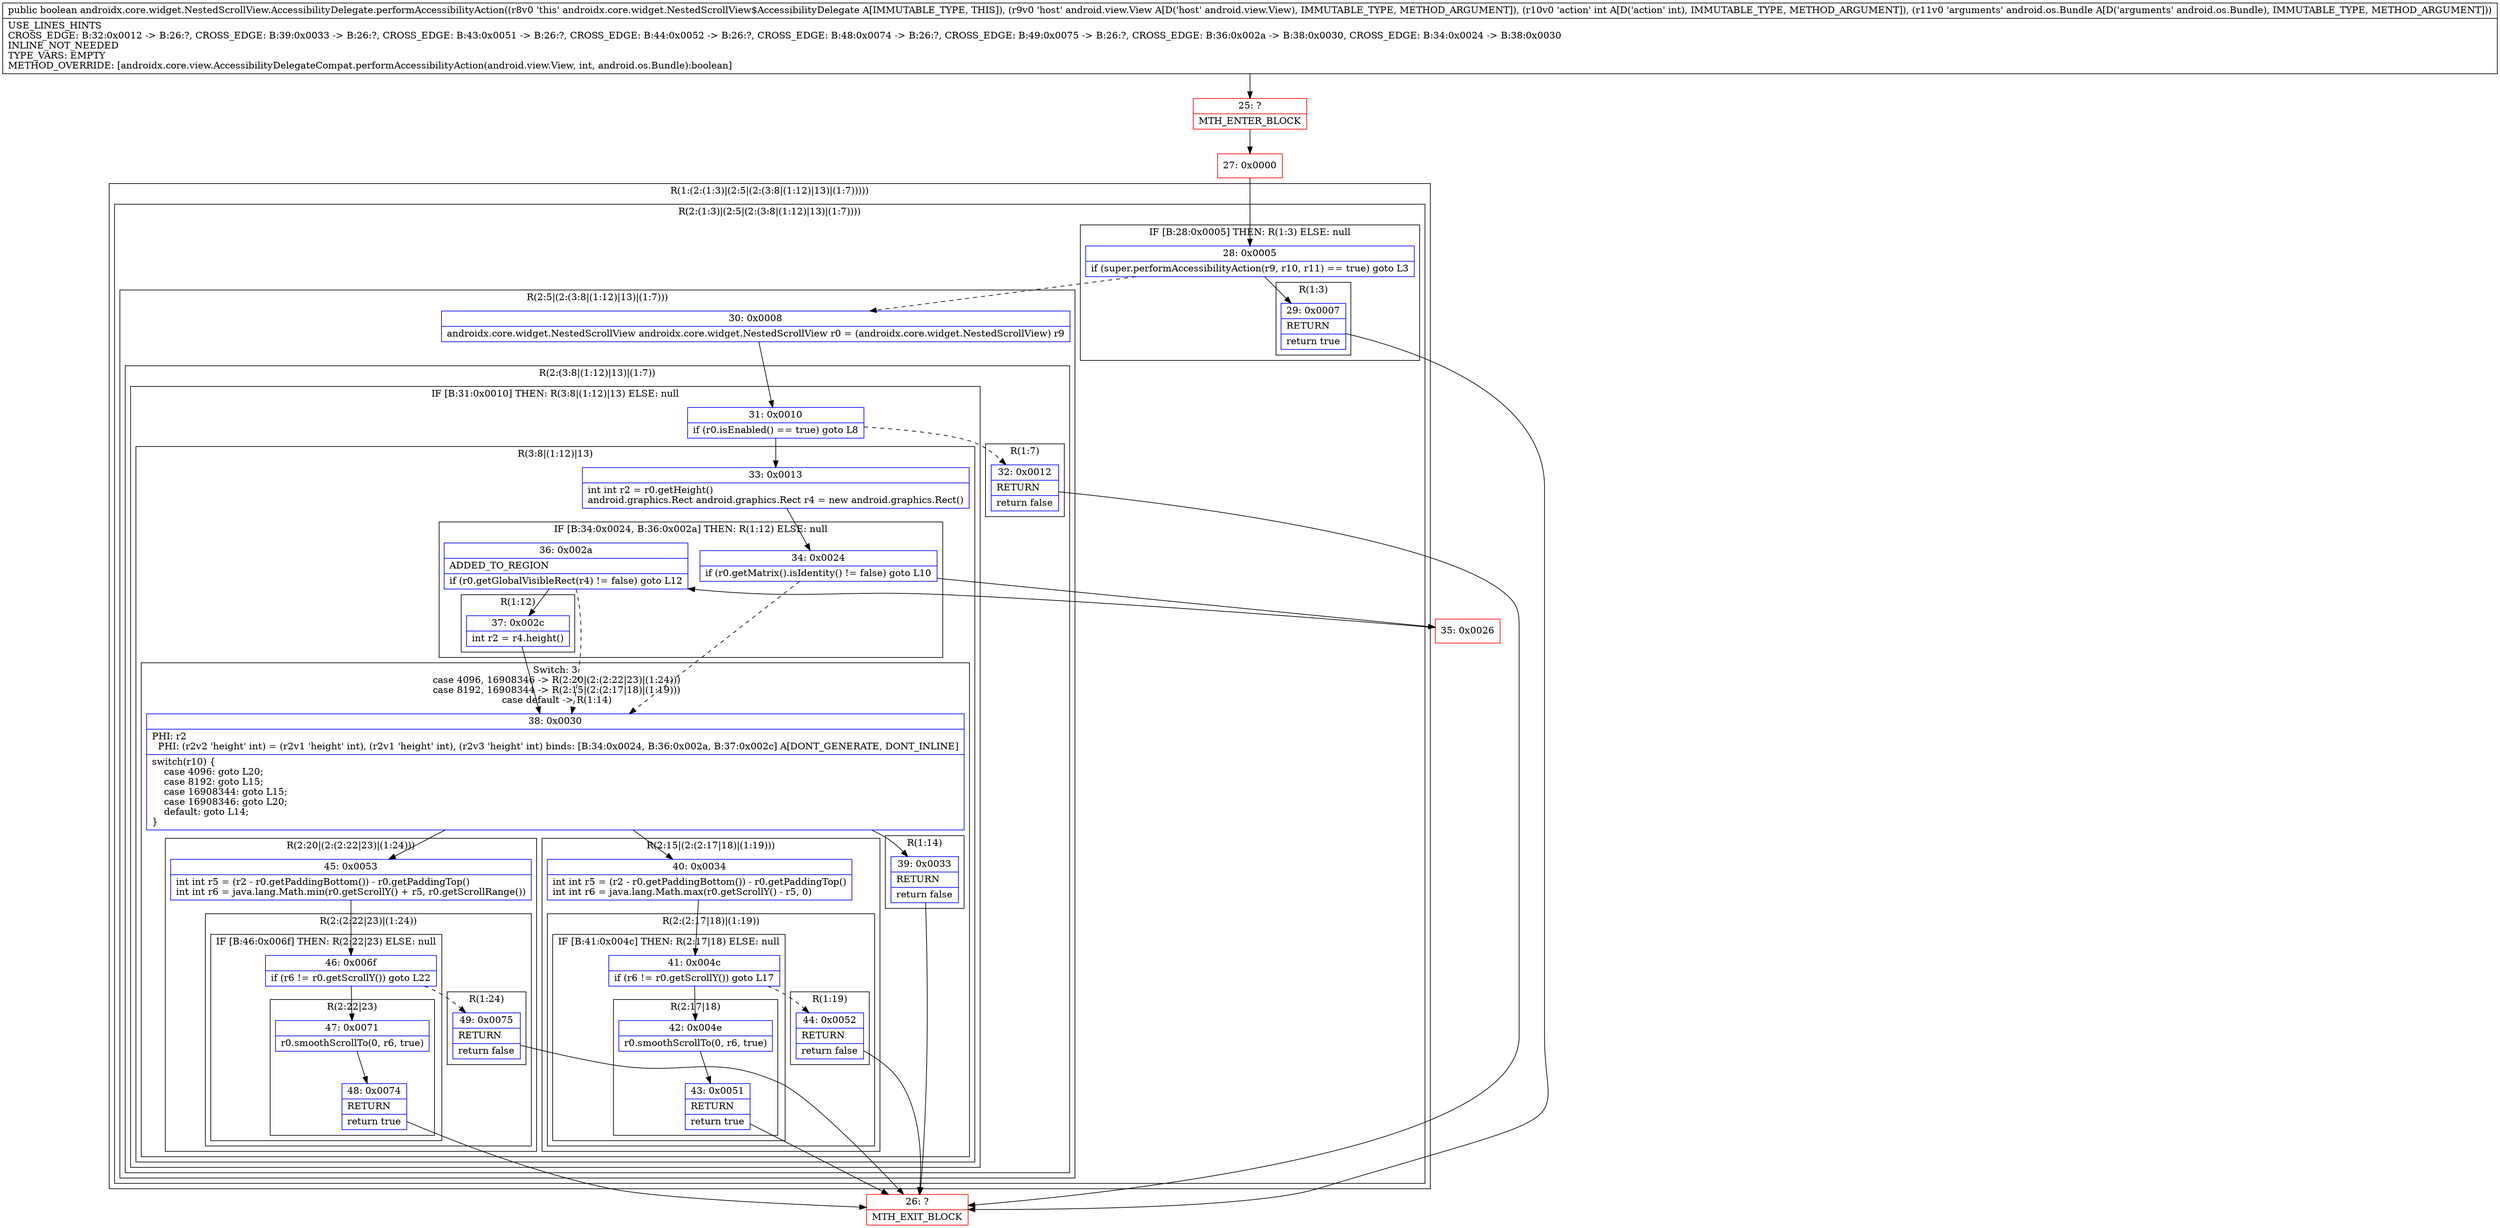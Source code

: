 digraph "CFG forandroidx.core.widget.NestedScrollView.AccessibilityDelegate.performAccessibilityAction(Landroid\/view\/View;ILandroid\/os\/Bundle;)Z" {
subgraph cluster_Region_671702627 {
label = "R(1:(2:(1:3)|(2:5|(2:(3:8|(1:12)|13)|(1:7)))))";
node [shape=record,color=blue];
subgraph cluster_Region_2057064866 {
label = "R(2:(1:3)|(2:5|(2:(3:8|(1:12)|13)|(1:7))))";
node [shape=record,color=blue];
subgraph cluster_IfRegion_389196655 {
label = "IF [B:28:0x0005] THEN: R(1:3) ELSE: null";
node [shape=record,color=blue];
Node_28 [shape=record,label="{28\:\ 0x0005|if (super.performAccessibilityAction(r9, r10, r11) == true) goto L3\l}"];
subgraph cluster_Region_1868052187 {
label = "R(1:3)";
node [shape=record,color=blue];
Node_29 [shape=record,label="{29\:\ 0x0007|RETURN\l|return true\l}"];
}
}
subgraph cluster_Region_2144324311 {
label = "R(2:5|(2:(3:8|(1:12)|13)|(1:7)))";
node [shape=record,color=blue];
Node_30 [shape=record,label="{30\:\ 0x0008|androidx.core.widget.NestedScrollView androidx.core.widget.NestedScrollView r0 = (androidx.core.widget.NestedScrollView) r9\l}"];
subgraph cluster_Region_222332693 {
label = "R(2:(3:8|(1:12)|13)|(1:7))";
node [shape=record,color=blue];
subgraph cluster_IfRegion_533249675 {
label = "IF [B:31:0x0010] THEN: R(3:8|(1:12)|13) ELSE: null";
node [shape=record,color=blue];
Node_31 [shape=record,label="{31\:\ 0x0010|if (r0.isEnabled() == true) goto L8\l}"];
subgraph cluster_Region_900526495 {
label = "R(3:8|(1:12)|13)";
node [shape=record,color=blue];
Node_33 [shape=record,label="{33\:\ 0x0013|int int r2 = r0.getHeight()\landroid.graphics.Rect android.graphics.Rect r4 = new android.graphics.Rect()\l}"];
subgraph cluster_IfRegion_1348636831 {
label = "IF [B:34:0x0024, B:36:0x002a] THEN: R(1:12) ELSE: null";
node [shape=record,color=blue];
Node_34 [shape=record,label="{34\:\ 0x0024|if (r0.getMatrix().isIdentity() != false) goto L10\l}"];
Node_36 [shape=record,label="{36\:\ 0x002a|ADDED_TO_REGION\l|if (r0.getGlobalVisibleRect(r4) != false) goto L12\l}"];
subgraph cluster_Region_1556813231 {
label = "R(1:12)";
node [shape=record,color=blue];
Node_37 [shape=record,label="{37\:\ 0x002c|int r2 = r4.height()\l}"];
}
}
subgraph cluster_SwitchRegion_357156446 {
label = "Switch: 3
 case 4096, 16908346 -> R(2:20|(2:(2:22|23)|(1:24)))
 case 8192, 16908344 -> R(2:15|(2:(2:17|18)|(1:19)))
 case default -> R(1:14)";
node [shape=record,color=blue];
Node_38 [shape=record,label="{38\:\ 0x0030|PHI: r2 \l  PHI: (r2v2 'height' int) = (r2v1 'height' int), (r2v1 'height' int), (r2v3 'height' int) binds: [B:34:0x0024, B:36:0x002a, B:37:0x002c] A[DONT_GENERATE, DONT_INLINE]\l|switch(r10) \{\l    case 4096: goto L20;\l    case 8192: goto L15;\l    case 16908344: goto L15;\l    case 16908346: goto L20;\l    default: goto L14;\l\}\l}"];
subgraph cluster_Region_1375363382 {
label = "R(2:20|(2:(2:22|23)|(1:24)))";
node [shape=record,color=blue];
Node_45 [shape=record,label="{45\:\ 0x0053|int int r5 = (r2 \- r0.getPaddingBottom()) \- r0.getPaddingTop()\lint int r6 = java.lang.Math.min(r0.getScrollY() + r5, r0.getScrollRange())\l}"];
subgraph cluster_Region_396521035 {
label = "R(2:(2:22|23)|(1:24))";
node [shape=record,color=blue];
subgraph cluster_IfRegion_186425700 {
label = "IF [B:46:0x006f] THEN: R(2:22|23) ELSE: null";
node [shape=record,color=blue];
Node_46 [shape=record,label="{46\:\ 0x006f|if (r6 != r0.getScrollY()) goto L22\l}"];
subgraph cluster_Region_1508805009 {
label = "R(2:22|23)";
node [shape=record,color=blue];
Node_47 [shape=record,label="{47\:\ 0x0071|r0.smoothScrollTo(0, r6, true)\l}"];
Node_48 [shape=record,label="{48\:\ 0x0074|RETURN\l|return true\l}"];
}
}
subgraph cluster_Region_971140234 {
label = "R(1:24)";
node [shape=record,color=blue];
Node_49 [shape=record,label="{49\:\ 0x0075|RETURN\l|return false\l}"];
}
}
}
subgraph cluster_Region_499915867 {
label = "R(2:15|(2:(2:17|18)|(1:19)))";
node [shape=record,color=blue];
Node_40 [shape=record,label="{40\:\ 0x0034|int int r5 = (r2 \- r0.getPaddingBottom()) \- r0.getPaddingTop()\lint int r6 = java.lang.Math.max(r0.getScrollY() \- r5, 0)\l}"];
subgraph cluster_Region_806562956 {
label = "R(2:(2:17|18)|(1:19))";
node [shape=record,color=blue];
subgraph cluster_IfRegion_524107013 {
label = "IF [B:41:0x004c] THEN: R(2:17|18) ELSE: null";
node [shape=record,color=blue];
Node_41 [shape=record,label="{41\:\ 0x004c|if (r6 != r0.getScrollY()) goto L17\l}"];
subgraph cluster_Region_1908713479 {
label = "R(2:17|18)";
node [shape=record,color=blue];
Node_42 [shape=record,label="{42\:\ 0x004e|r0.smoothScrollTo(0, r6, true)\l}"];
Node_43 [shape=record,label="{43\:\ 0x0051|RETURN\l|return true\l}"];
}
}
subgraph cluster_Region_1806919654 {
label = "R(1:19)";
node [shape=record,color=blue];
Node_44 [shape=record,label="{44\:\ 0x0052|RETURN\l|return false\l}"];
}
}
}
subgraph cluster_Region_1869061357 {
label = "R(1:14)";
node [shape=record,color=blue];
Node_39 [shape=record,label="{39\:\ 0x0033|RETURN\l|return false\l}"];
}
}
}
}
subgraph cluster_Region_1162558391 {
label = "R(1:7)";
node [shape=record,color=blue];
Node_32 [shape=record,label="{32\:\ 0x0012|RETURN\l|return false\l}"];
}
}
}
}
}
Node_25 [shape=record,color=red,label="{25\:\ ?|MTH_ENTER_BLOCK\l}"];
Node_27 [shape=record,color=red,label="{27\:\ 0x0000}"];
Node_26 [shape=record,color=red,label="{26\:\ ?|MTH_EXIT_BLOCK\l}"];
Node_35 [shape=record,color=red,label="{35\:\ 0x0026}"];
MethodNode[shape=record,label="{public boolean androidx.core.widget.NestedScrollView.AccessibilityDelegate.performAccessibilityAction((r8v0 'this' androidx.core.widget.NestedScrollView$AccessibilityDelegate A[IMMUTABLE_TYPE, THIS]), (r9v0 'host' android.view.View A[D('host' android.view.View), IMMUTABLE_TYPE, METHOD_ARGUMENT]), (r10v0 'action' int A[D('action' int), IMMUTABLE_TYPE, METHOD_ARGUMENT]), (r11v0 'arguments' android.os.Bundle A[D('arguments' android.os.Bundle), IMMUTABLE_TYPE, METHOD_ARGUMENT]))  | USE_LINES_HINTS\lCROSS_EDGE: B:32:0x0012 \-\> B:26:?, CROSS_EDGE: B:39:0x0033 \-\> B:26:?, CROSS_EDGE: B:43:0x0051 \-\> B:26:?, CROSS_EDGE: B:44:0x0052 \-\> B:26:?, CROSS_EDGE: B:48:0x0074 \-\> B:26:?, CROSS_EDGE: B:49:0x0075 \-\> B:26:?, CROSS_EDGE: B:36:0x002a \-\> B:38:0x0030, CROSS_EDGE: B:34:0x0024 \-\> B:38:0x0030\lINLINE_NOT_NEEDED\lTYPE_VARS: EMPTY\lMETHOD_OVERRIDE: [androidx.core.view.AccessibilityDelegateCompat.performAccessibilityAction(android.view.View, int, android.os.Bundle):boolean]\l}"];
MethodNode -> Node_25;Node_28 -> Node_29;
Node_28 -> Node_30[style=dashed];
Node_29 -> Node_26;
Node_30 -> Node_31;
Node_31 -> Node_32[style=dashed];
Node_31 -> Node_33;
Node_33 -> Node_34;
Node_34 -> Node_35;
Node_34 -> Node_38[style=dashed];
Node_36 -> Node_37;
Node_36 -> Node_38[style=dashed];
Node_37 -> Node_38;
Node_38 -> Node_39;
Node_38 -> Node_40;
Node_38 -> Node_45;
Node_45 -> Node_46;
Node_46 -> Node_47;
Node_46 -> Node_49[style=dashed];
Node_47 -> Node_48;
Node_48 -> Node_26;
Node_49 -> Node_26;
Node_40 -> Node_41;
Node_41 -> Node_42;
Node_41 -> Node_44[style=dashed];
Node_42 -> Node_43;
Node_43 -> Node_26;
Node_44 -> Node_26;
Node_39 -> Node_26;
Node_32 -> Node_26;
Node_25 -> Node_27;
Node_27 -> Node_28;
Node_35 -> Node_36;
}

